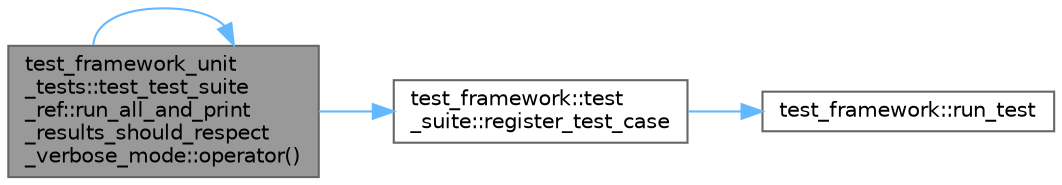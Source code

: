 digraph "test_framework_unit_tests::test_test_suite_ref::run_all_and_print_results_should_respect_verbose_mode::operator()"
{
 // LATEX_PDF_SIZE
  bgcolor="transparent";
  edge [fontname=Helvetica,fontsize=10,labelfontname=Helvetica,labelfontsize=10];
  node [fontname=Helvetica,fontsize=10,shape=box,height=0.2,width=0.4];
  rankdir="LR";
  Node1 [id="Node000001",label="test_framework_unit\l_tests::test_test_suite\l_ref::run_all_and_print\l_results_should_respect\l_verbose_mode::operator()",height=0.2,width=0.4,color="gray40", fillcolor="grey60", style="filled", fontcolor="black",tooltip=" "];
  Node1 -> Node1 [id="edge1_Node000001_Node000001",color="steelblue1",style="solid",tooltip=" "];
  Node1 -> Node2 [id="edge2_Node000001_Node000002",color="steelblue1",style="solid",tooltip=" "];
  Node2 [id="Node000002",label="test_framework::test\l_suite::register_test_case",height=0.2,width=0.4,color="grey40", fillcolor="white", style="filled",URL="$classtest__framework_1_1test__suite.html#a7e8cf952b53862316b3ccfe2875a0375",tooltip=" "];
  Node2 -> Node3 [id="edge3_Node000002_Node000003",color="steelblue1",style="solid",tooltip=" "];
  Node3 [id="Node000003",label="test_framework::run_test",height=0.2,width=0.4,color="grey40", fillcolor="white", style="filled",URL="$namespacetest__framework.html#af03c2d9bb922e7be884251ad997a1110",tooltip=" "];
}
